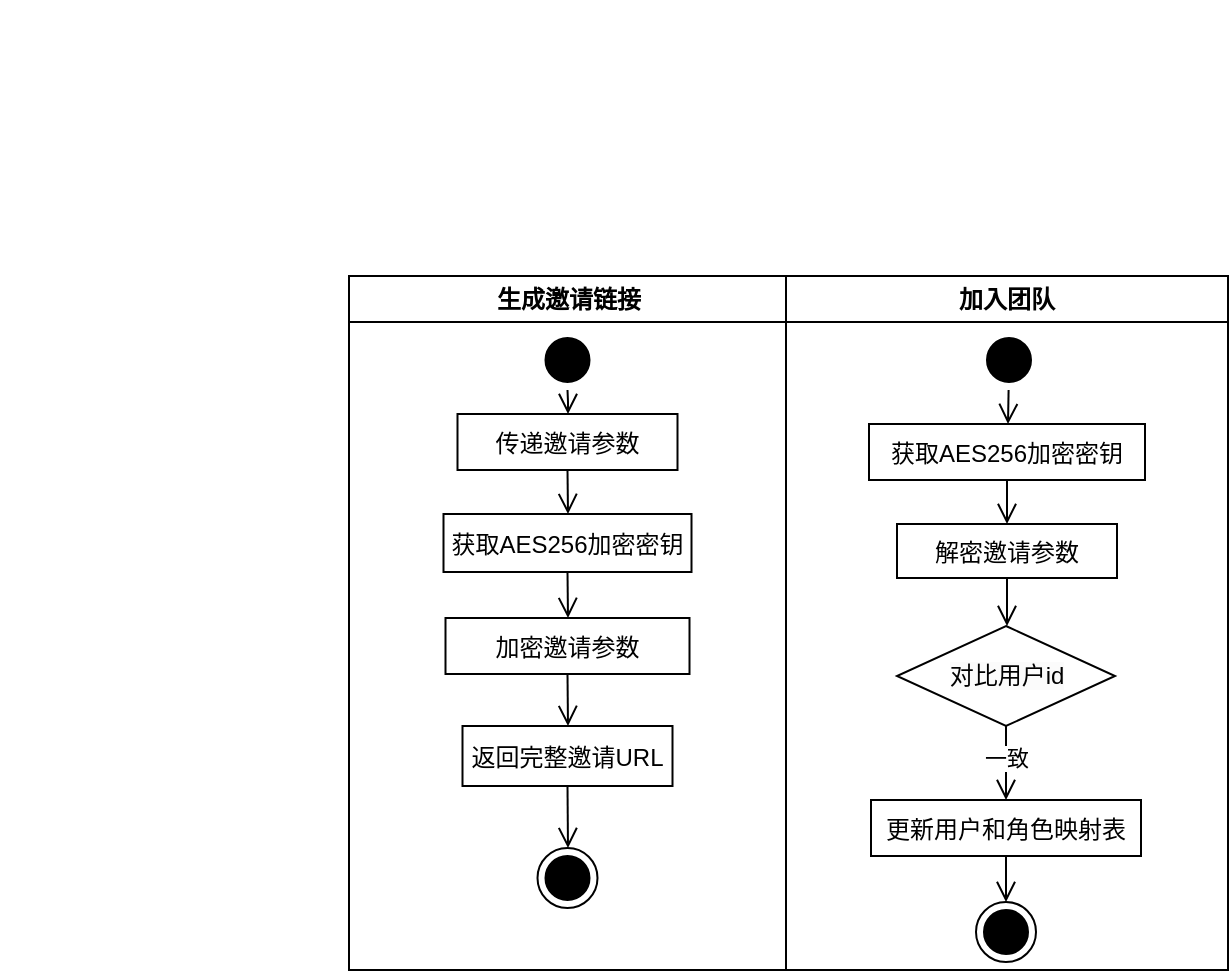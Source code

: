 <mxfile version="24.2.2" type="github">
  <diagram name="Page-1" id="e7e014a7-5840-1c2e-5031-d8a46d1fe8dd">
    <mxGraphModel dx="56082" dy="34042" grid="0" gridSize="10" guides="1" tooltips="1" connect="1" arrows="1" fold="1" page="1" pageScale="1" pageWidth="1169" pageHeight="826" background="none" math="0" shadow="0">
      <root>
        <mxCell id="0" />
        <mxCell id="1" parent="0" />
        <mxCell id="2" value="生成邀请链接" style="swimlane;whiteSpace=wrap;startSize=23;fontColor=default;labelBorderColor=none;" parent="1" vertex="1">
          <mxGeometry x="164.5" y="128" width="218.5" height="347" as="geometry" />
        </mxCell>
        <mxCell id="5" value="" style="ellipse;shape=startState;fillColor=#000000;strokeColor=#000000;fontColor=default;labelBorderColor=none;" parent="2" vertex="1">
          <mxGeometry x="94.25" y="27" width="30" height="30" as="geometry" />
        </mxCell>
        <mxCell id="6" value="" style="edgeStyle=elbowEdgeStyle;elbow=horizontal;verticalAlign=bottom;endArrow=open;endSize=8;strokeColor=#000000;endFill=1;rounded=0;fontColor=default;labelBorderColor=none;" parent="2" source="5" target="7" edge="1">
          <mxGeometry x="100" y="40" as="geometry">
            <mxPoint x="109.25" y="97" as="targetPoint" />
          </mxGeometry>
        </mxCell>
        <mxCell id="7" value="传递邀请参数" style="strokeColor=#000000;fontColor=default;labelBorderColor=none;" parent="2" vertex="1">
          <mxGeometry x="54.25" y="69" width="110" height="28" as="geometry" />
        </mxCell>
        <mxCell id="10" value="获取AES256加密密钥" style="strokeColor=#000000;fontColor=default;labelBorderColor=none;" parent="2" vertex="1">
          <mxGeometry x="47.25" y="119" width="124" height="29" as="geometry" />
        </mxCell>
        <mxCell id="Txw60cx1Kh3sxlR9NIMl-50" value="" style="ellipse;shape=endState;fillColor=#000000;strokeColor=#000000;fontColor=default;labelBorderColor=none;" parent="2" vertex="1">
          <mxGeometry x="94.25" y="286" width="30" height="30" as="geometry" />
        </mxCell>
        <mxCell id="Txw60cx1Kh3sxlR9NIMl-54" value="" style="edgeStyle=elbowEdgeStyle;elbow=horizontal;verticalAlign=bottom;endArrow=open;endSize=8;strokeColor=#000000;endFill=1;rounded=0;exitX=0.5;exitY=1;exitDx=0;exitDy=0;entryX=0.5;entryY=0;entryDx=0;entryDy=0;fontColor=default;labelBorderColor=none;" parent="2" source="7" target="10" edge="1">
          <mxGeometry x="-64.5" y="-88" as="geometry">
            <mxPoint x="119.25" y="89" as="targetPoint" />
            <mxPoint x="119.25" y="67" as="sourcePoint" />
          </mxGeometry>
        </mxCell>
        <mxCell id="Txw60cx1Kh3sxlR9NIMl-55" value="" style="edgeStyle=elbowEdgeStyle;elbow=horizontal;verticalAlign=bottom;endArrow=open;endSize=8;strokeColor=#000000;endFill=1;rounded=0;exitX=0.5;exitY=1;exitDx=0;exitDy=0;fontColor=default;labelBorderColor=none;" parent="2" source="10" target="rDcZoxMiwBND-SI_1BVu-38" edge="1">
          <mxGeometry x="-229" y="-216" as="geometry">
            <mxPoint x="109.23" y="209" as="targetPoint" />
            <mxPoint x="109.23" y="177" as="sourcePoint" />
          </mxGeometry>
        </mxCell>
        <mxCell id="Txw60cx1Kh3sxlR9NIMl-48" value="返回完整邀请URL" style="strokeColor=#000000;fontColor=default;labelBorderColor=none;" parent="2" vertex="1">
          <mxGeometry x="56.75" y="225" width="105" height="30" as="geometry" />
        </mxCell>
        <mxCell id="Txw60cx1Kh3sxlR9NIMl-65" value="" style="edgeStyle=elbowEdgeStyle;elbow=horizontal;verticalAlign=bottom;endArrow=open;endSize=8;strokeColor=#000000;endFill=1;rounded=0;exitX=0.5;exitY=1;exitDx=0;exitDy=0;entryX=0.5;entryY=0;entryDx=0;entryDy=0;fontColor=default;labelBorderColor=none;" parent="2" source="Txw60cx1Kh3sxlR9NIMl-48" target="Txw60cx1Kh3sxlR9NIMl-50" edge="1">
          <mxGeometry x="-393.5" y="-344" as="geometry">
            <mxPoint x="109.02" y="351" as="targetPoint" />
            <mxPoint x="109.02" y="319" as="sourcePoint" />
          </mxGeometry>
        </mxCell>
        <mxCell id="rDcZoxMiwBND-SI_1BVu-38" value="加密邀请参数" style="strokeColor=#000000;fontColor=default;labelBorderColor=none;" parent="2" vertex="1">
          <mxGeometry x="48.25" y="171" width="122" height="28" as="geometry" />
        </mxCell>
        <mxCell id="rDcZoxMiwBND-SI_1BVu-39" value="" style="edgeStyle=elbowEdgeStyle;elbow=horizontal;verticalAlign=bottom;endArrow=open;endSize=8;strokeColor=#000000;endFill=1;rounded=0;exitX=0.5;exitY=1;exitDx=0;exitDy=0;entryX=0.5;entryY=0;entryDx=0;entryDy=0;fontColor=default;labelBorderColor=none;" parent="2" source="rDcZoxMiwBND-SI_1BVu-38" target="Txw60cx1Kh3sxlR9NIMl-48" edge="1">
          <mxGeometry x="-393.5" y="-344" as="geometry">
            <mxPoint x="110.75" y="226" as="targetPoint" />
            <mxPoint x="109.16" y="247" as="sourcePoint" />
          </mxGeometry>
        </mxCell>
        <mxCell id="4" value="加入团队" style="swimlane;whiteSpace=wrap;fontColor=default;labelBorderColor=none;" parent="1" vertex="1">
          <mxGeometry x="383" y="128" width="221" height="347" as="geometry" />
        </mxCell>
        <mxCell id="38" value="" style="ellipse;shape=endState;fillColor=#000000;strokeColor=#000000;fontColor=default;labelBorderColor=none;" parent="4" vertex="1">
          <mxGeometry x="95" y="313" width="30" height="30" as="geometry" />
        </mxCell>
        <mxCell id="Txw60cx1Kh3sxlR9NIMl-51" value="" style="ellipse;shape=startState;fillColor=#000000;strokeColor=#000000;fontColor=default;labelBorderColor=none;" parent="4" vertex="1">
          <mxGeometry x="96.5" y="27" width="30" height="30" as="geometry" />
        </mxCell>
        <mxCell id="Txw60cx1Kh3sxlR9NIMl-52" value="获取AES256加密密钥" style="strokeColor=#000000;fontColor=default;labelBorderColor=none;" parent="4" vertex="1">
          <mxGeometry x="41.5" y="74" width="138" height="28" as="geometry" />
        </mxCell>
        <mxCell id="Txw60cx1Kh3sxlR9NIMl-53" value="解密邀请参数" style="strokeColor=#000000;fontColor=default;labelBorderColor=none;" parent="4" vertex="1">
          <mxGeometry x="55.5" y="124" width="110" height="27" as="geometry" />
        </mxCell>
        <mxCell id="Txw60cx1Kh3sxlR9NIMl-67" value="" style="edgeStyle=elbowEdgeStyle;elbow=horizontal;verticalAlign=bottom;endArrow=open;endSize=8;strokeColor=#000000;endFill=1;rounded=0;entryX=0.5;entryY=0;entryDx=0;entryDy=0;fontColor=default;labelBorderColor=none;" parent="4" target="Txw60cx1Kh3sxlR9NIMl-52" edge="1">
          <mxGeometry x="-345" y="-88" as="geometry">
            <mxPoint x="111.5" y="70" as="targetPoint" />
            <mxPoint x="111.3" y="57" as="sourcePoint" />
          </mxGeometry>
        </mxCell>
        <mxCell id="Txw60cx1Kh3sxlR9NIMl-68" value="" style="edgeStyle=elbowEdgeStyle;elbow=horizontal;verticalAlign=bottom;endArrow=open;endSize=8;strokeColor=#000000;endFill=1;rounded=0;exitX=0.5;exitY=1;exitDx=0;exitDy=0;entryX=0.5;entryY=0;entryDx=0;entryDy=0;fontColor=default;labelBorderColor=none;" parent="4" source="Txw60cx1Kh3sxlR9NIMl-52" target="Txw60cx1Kh3sxlR9NIMl-53" edge="1">
          <mxGeometry x="-509.5" y="-216" as="geometry">
            <mxPoint x="111.5" y="126" as="targetPoint" />
            <mxPoint x="111.46" y="105" as="sourcePoint" />
          </mxGeometry>
        </mxCell>
        <mxCell id="Txw60cx1Kh3sxlR9NIMl-69" value="" style="edgeStyle=elbowEdgeStyle;elbow=horizontal;verticalAlign=bottom;endArrow=open;endSize=8;strokeColor=#000000;endFill=1;rounded=0;exitX=0.5;exitY=1;exitDx=0;exitDy=0;entryX=0.5;entryY=0;entryDx=0;entryDy=0;fontColor=default;labelBorderColor=none;" parent="4" source="Txw60cx1Kh3sxlR9NIMl-53" target="rDcZoxMiwBND-SI_1BVu-41" edge="1">
          <mxGeometry x="-954.5" y="-344" as="geometry">
            <mxPoint x="111.26" y="207" as="targetPoint" />
            <mxPoint x="111.26" y="175" as="sourcePoint" />
          </mxGeometry>
        </mxCell>
        <mxCell id="rDcZoxMiwBND-SI_1BVu-41" value="&lt;span style=&quot;font-family: Helvetica; font-size: 12px; font-style: normal; font-variant-ligatures: normal; font-variant-caps: normal; font-weight: 400; letter-spacing: normal; orphans: 2; text-align: center; text-indent: 0px; text-transform: none; widows: 2; word-spacing: 0px; -webkit-text-stroke-width: 0px; white-space: nowrap; background-color: rgb(251, 251, 251); text-decoration-thickness: initial; text-decoration-style: initial; text-decoration-color: initial; float: none; display: inline !important;&quot;&gt;对比用户id&lt;/span&gt;" style="rhombus;whiteSpace=wrap;html=1;strokeColor=#000000;fontColor=default;labelBorderColor=none;" parent="4" vertex="1">
          <mxGeometry x="55.5" y="175" width="109" height="50" as="geometry" />
        </mxCell>
        <mxCell id="YSmkZtvk_KPzb1TLFDWp-38" value="" style="edgeStyle=elbowEdgeStyle;elbow=horizontal;verticalAlign=bottom;endArrow=open;endSize=8;strokeColor=#000000;endFill=1;rounded=0;exitX=0.5;exitY=1;exitDx=0;exitDy=0;entryX=0.5;entryY=0;entryDx=0;entryDy=0;fontColor=default;labelBorderColor=none;" parent="4" source="rDcZoxMiwBND-SI_1BVu-40" target="38" edge="1">
          <mxGeometry x="-838.5" y="-472" as="geometry">
            <mxPoint x="113.79" y="369" as="targetPoint" />
            <mxPoint x="113.79" y="339" as="sourcePoint" />
          </mxGeometry>
        </mxCell>
        <mxCell id="kITWzCv1qNqmuCgwB2I4-40" value="" style="edgeStyle=elbowEdgeStyle;elbow=vertical;verticalAlign=bottom;endArrow=open;endSize=8;strokeColor=#000000;endFill=1;rounded=0;exitX=0.5;exitY=1;exitDx=0;exitDy=0;fontColor=default;labelBorderColor=none;" parent="4" source="rDcZoxMiwBND-SI_1BVu-41" target="rDcZoxMiwBND-SI_1BVu-40" edge="1">
          <mxGeometry x="-1399.5" y="-472" as="geometry">
            <mxPoint x="557.5" y="428" as="targetPoint" />
            <mxPoint x="555.5" y="375" as="sourcePoint" />
          </mxGeometry>
        </mxCell>
        <mxCell id="kITWzCv1qNqmuCgwB2I4-41" value="一致" style="edgeLabel;html=1;align=center;verticalAlign=middle;resizable=0;points=[];fontColor=default;labelBorderColor=none;" parent="kITWzCv1qNqmuCgwB2I4-40" vertex="1" connectable="0">
          <mxGeometry relative="1" as="geometry">
            <mxPoint y="-3" as="offset" />
          </mxGeometry>
        </mxCell>
        <mxCell id="rDcZoxMiwBND-SI_1BVu-40" value="更新用户和角色映射表" style="strokeColor=#000000;fontColor=default;labelBorderColor=none;" parent="4" vertex="1">
          <mxGeometry x="42.5" y="262" width="135" height="28" as="geometry" />
        </mxCell>
        <mxCell id="rDcZoxMiwBND-SI_1BVu-44" value="" style="edgeStyle=elbowEdgeStyle;elbow=horizontal;verticalAlign=bottom;endArrow=open;endSize=8;strokeColor=#FF0000;endFill=1;rounded=0;exitX=0.5;exitY=1;exitDx=0;exitDy=0;entryX=0.5;entryY=0;entryDx=0;entryDy=0;" parent="1" edge="1">
          <mxGeometry x="-954.5" y="-344" as="几何">
            <mxPoint x="589.76" y="350" as="targetPoint" />
            <mxPoint x="589.76" y="318" as="sourcePoint" />
          </mxGeometry>
        </mxCell>
        <mxCell id="rDcZoxMiwBND-SI_1BVu-45" value="" style="edgeStyle=elbowEdgeStyle;elbow=horizontal;verticalAlign=bottom;endArrow=open;endSize=8;strokeColor=#FF0000;endFill=1;rounded=0;exitX=0.5;exitY=1;exitDx=0;exitDy=0;entryX=0.5;entryY=0;entryDx=0;entryDy=0;" parent="1" edge="1">
          <mxGeometry x="-954.5" y="-344" as="几何">
            <mxPoint x="589.76" y="350" as="targetPoint" />
            <mxPoint x="589.76" y="318" as="sourcePoint" />
          </mxGeometry>
        </mxCell>
      </root>
    </mxGraphModel>
  </diagram>
</mxfile>
